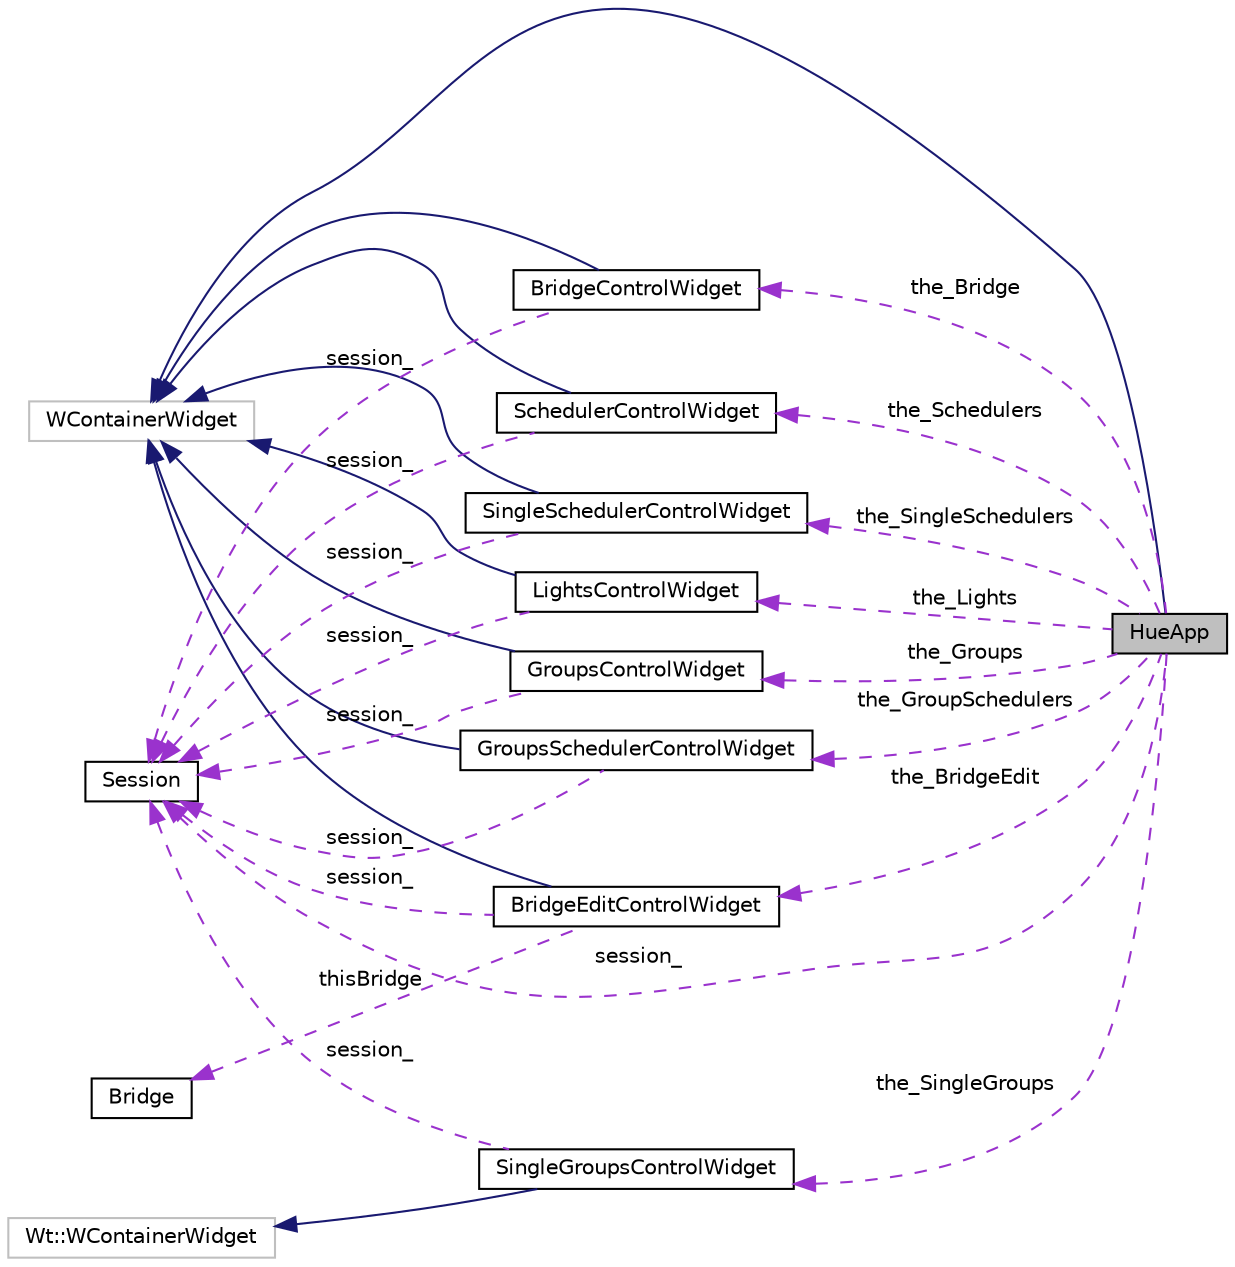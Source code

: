 digraph "HueApp"
{
  edge [fontname="Helvetica",fontsize="10",labelfontname="Helvetica",labelfontsize="10"];
  node [fontname="Helvetica",fontsize="10",shape=record];
  rankdir="LR";
  Node1 [label="HueApp",height=0.2,width=0.4,color="black", fillcolor="grey75", style="filled", fontcolor="black"];
  Node2 -> Node1 [dir="back",color="midnightblue",fontsize="10",style="solid"];
  Node2 [label="WContainerWidget",height=0.2,width=0.4,color="grey75", fillcolor="white", style="filled"];
  Node3 -> Node1 [dir="back",color="darkorchid3",fontsize="10",style="dashed",label=" the_GroupSchedulers" ];
  Node3 [label="GroupsSchedulerControlWidget",height=0.2,width=0.4,color="black", fillcolor="white", style="filled",URL="$classGroupsSchedulerControlWidget.html"];
  Node2 -> Node3 [dir="back",color="midnightblue",fontsize="10",style="solid"];
  Node4 -> Node3 [dir="back",color="darkorchid3",fontsize="10",style="dashed",label=" session_" ];
  Node4 [label="Session",height=0.2,width=0.4,color="black", fillcolor="white", style="filled",URL="$classSession.html"];
  Node5 -> Node1 [dir="back",color="darkorchid3",fontsize="10",style="dashed",label=" the_Schedulers" ];
  Node5 [label="SchedulerControlWidget",height=0.2,width=0.4,color="black", fillcolor="white", style="filled",URL="$classSchedulerControlWidget.html"];
  Node2 -> Node5 [dir="back",color="midnightblue",fontsize="10",style="solid"];
  Node4 -> Node5 [dir="back",color="darkorchid3",fontsize="10",style="dashed",label=" session_" ];
  Node6 -> Node1 [dir="back",color="darkorchid3",fontsize="10",style="dashed",label=" the_Bridge" ];
  Node6 [label="BridgeControlWidget",height=0.2,width=0.4,color="black", fillcolor="white", style="filled",URL="$classBridgeControlWidget.html"];
  Node2 -> Node6 [dir="back",color="midnightblue",fontsize="10",style="solid"];
  Node4 -> Node6 [dir="back",color="darkorchid3",fontsize="10",style="dashed",label=" session_" ];
  Node7 -> Node1 [dir="back",color="darkorchid3",fontsize="10",style="dashed",label=" the_SingleGroups" ];
  Node7 [label="SingleGroupsControlWidget",height=0.2,width=0.4,color="black", fillcolor="white", style="filled",URL="$classSingleGroupsControlWidget.html"];
  Node8 -> Node7 [dir="back",color="midnightblue",fontsize="10",style="solid"];
  Node8 [label="Wt::WContainerWidget",height=0.2,width=0.4,color="grey75", fillcolor="white", style="filled"];
  Node4 -> Node7 [dir="back",color="darkorchid3",fontsize="10",style="dashed",label=" session_" ];
  Node9 -> Node1 [dir="back",color="darkorchid3",fontsize="10",style="dashed",label=" the_Groups" ];
  Node9 [label="GroupsControlWidget",height=0.2,width=0.4,color="black", fillcolor="white", style="filled",URL="$classGroupsControlWidget.html"];
  Node2 -> Node9 [dir="back",color="midnightblue",fontsize="10",style="solid"];
  Node4 -> Node9 [dir="back",color="darkorchid3",fontsize="10",style="dashed",label=" session_" ];
  Node10 -> Node1 [dir="back",color="darkorchid3",fontsize="10",style="dashed",label=" the_Lights" ];
  Node10 [label="LightsControlWidget",height=0.2,width=0.4,color="black", fillcolor="white", style="filled",URL="$classLightsControlWidget.html"];
  Node2 -> Node10 [dir="back",color="midnightblue",fontsize="10",style="solid"];
  Node4 -> Node10 [dir="back",color="darkorchid3",fontsize="10",style="dashed",label=" session_" ];
  Node4 -> Node1 [dir="back",color="darkorchid3",fontsize="10",style="dashed",label=" session_" ];
  Node11 -> Node1 [dir="back",color="darkorchid3",fontsize="10",style="dashed",label=" the_SingleSchedulers" ];
  Node11 [label="SingleSchedulerControlWidget",height=0.2,width=0.4,color="black", fillcolor="white", style="filled",URL="$classSingleSchedulerControlWidget.html"];
  Node2 -> Node11 [dir="back",color="midnightblue",fontsize="10",style="solid"];
  Node4 -> Node11 [dir="back",color="darkorchid3",fontsize="10",style="dashed",label=" session_" ];
  Node12 -> Node1 [dir="back",color="darkorchid3",fontsize="10",style="dashed",label=" the_BridgeEdit" ];
  Node12 [label="BridgeEditControlWidget",height=0.2,width=0.4,color="black", fillcolor="white", style="filled",URL="$classBridgeEditControlWidget.html"];
  Node2 -> Node12 [dir="back",color="midnightblue",fontsize="10",style="solid"];
  Node13 -> Node12 [dir="back",color="darkorchid3",fontsize="10",style="dashed",label=" thisBridge" ];
  Node13 [label="Bridge",height=0.2,width=0.4,color="black", fillcolor="white", style="filled",URL="$classBridge.html"];
  Node4 -> Node12 [dir="back",color="darkorchid3",fontsize="10",style="dashed",label=" session_" ];
}
